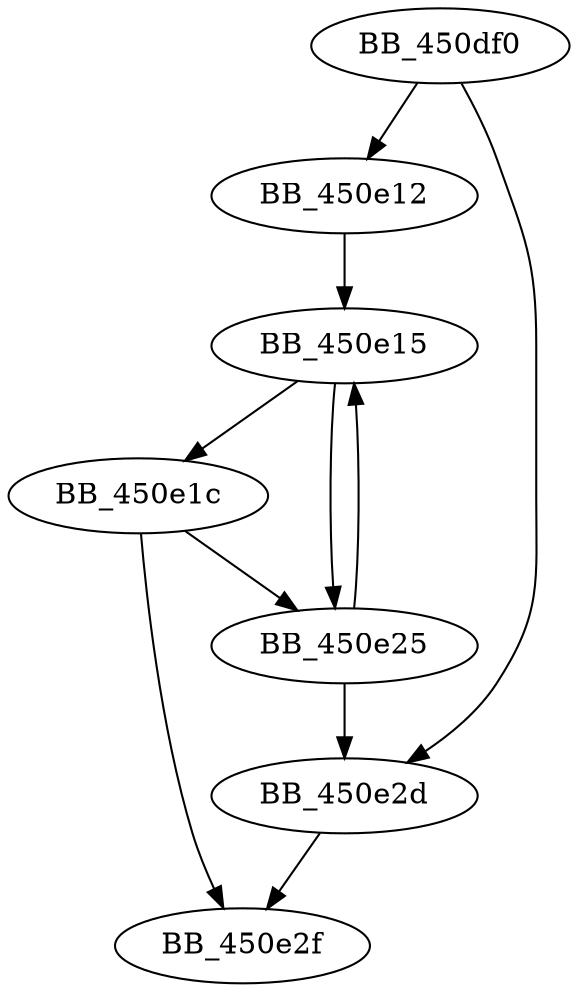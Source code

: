 DiGraph sub_450DF0{
BB_450df0->BB_450e12
BB_450df0->BB_450e2d
BB_450e12->BB_450e15
BB_450e15->BB_450e1c
BB_450e15->BB_450e25
BB_450e1c->BB_450e25
BB_450e1c->BB_450e2f
BB_450e25->BB_450e15
BB_450e25->BB_450e2d
BB_450e2d->BB_450e2f
}

